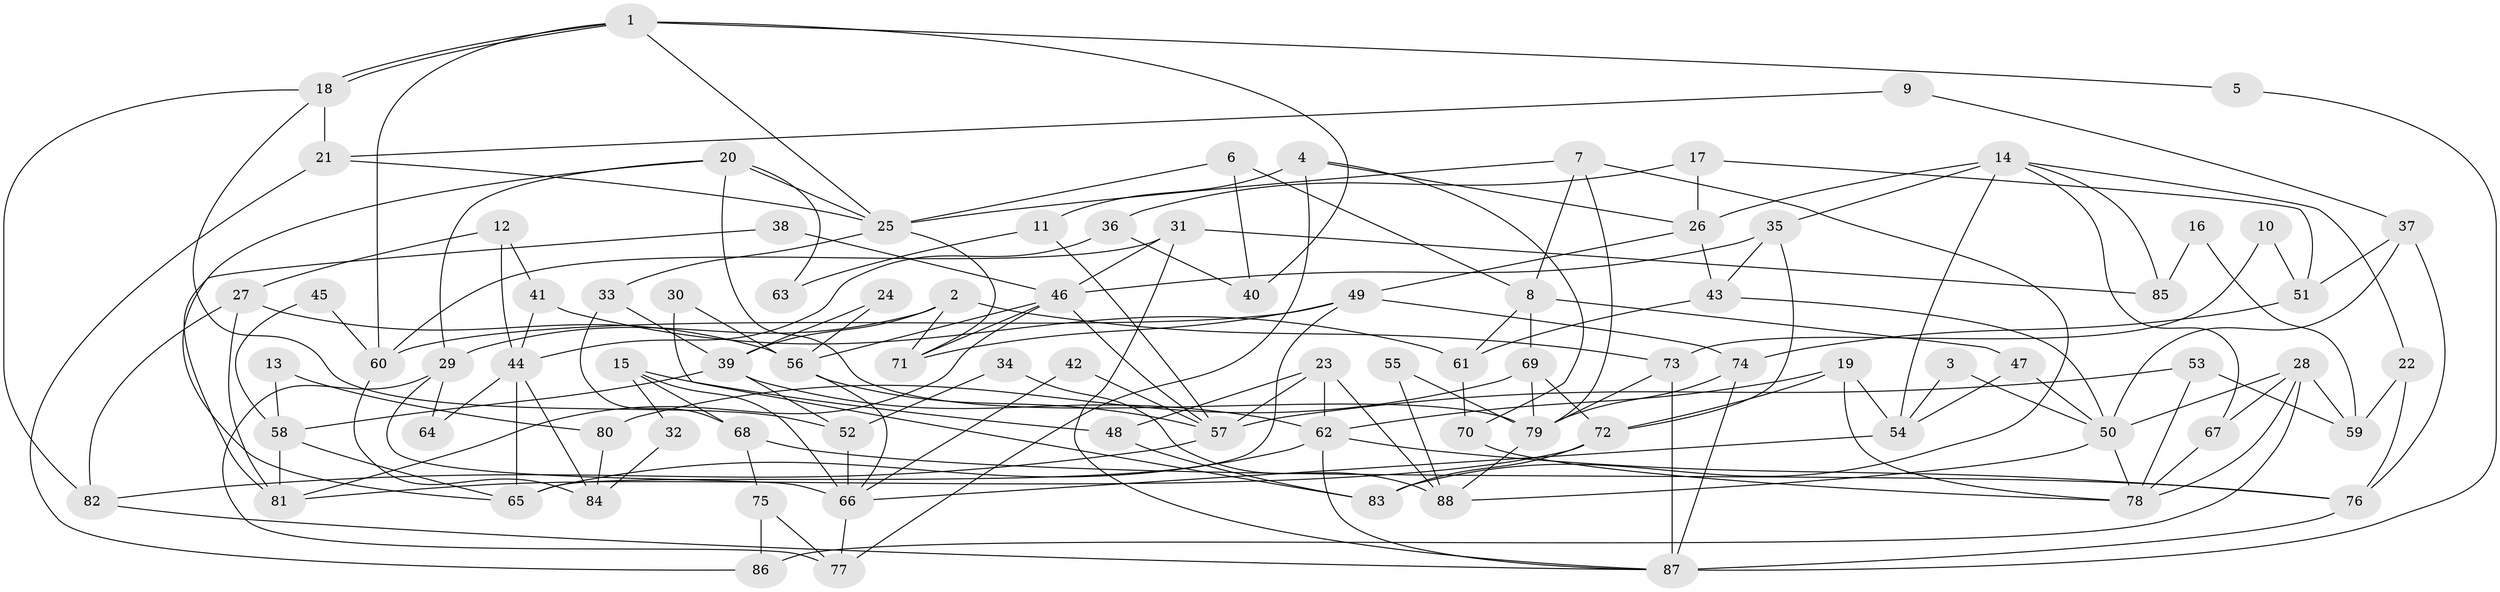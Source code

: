 // Generated by graph-tools (version 1.1) at 2025/50/03/09/25 03:50:09]
// undirected, 88 vertices, 176 edges
graph export_dot {
graph [start="1"]
  node [color=gray90,style=filled];
  1;
  2;
  3;
  4;
  5;
  6;
  7;
  8;
  9;
  10;
  11;
  12;
  13;
  14;
  15;
  16;
  17;
  18;
  19;
  20;
  21;
  22;
  23;
  24;
  25;
  26;
  27;
  28;
  29;
  30;
  31;
  32;
  33;
  34;
  35;
  36;
  37;
  38;
  39;
  40;
  41;
  42;
  43;
  44;
  45;
  46;
  47;
  48;
  49;
  50;
  51;
  52;
  53;
  54;
  55;
  56;
  57;
  58;
  59;
  60;
  61;
  62;
  63;
  64;
  65;
  66;
  67;
  68;
  69;
  70;
  71;
  72;
  73;
  74;
  75;
  76;
  77;
  78;
  79;
  80;
  81;
  82;
  83;
  84;
  85;
  86;
  87;
  88;
  1 -- 18;
  1 -- 18;
  1 -- 60;
  1 -- 5;
  1 -- 25;
  1 -- 40;
  2 -- 71;
  2 -- 73;
  2 -- 29;
  2 -- 39;
  3 -- 50;
  3 -- 54;
  4 -- 26;
  4 -- 77;
  4 -- 11;
  4 -- 70;
  5 -- 87;
  6 -- 8;
  6 -- 25;
  6 -- 40;
  7 -- 8;
  7 -- 25;
  7 -- 79;
  7 -- 83;
  8 -- 61;
  8 -- 69;
  8 -- 47;
  9 -- 37;
  9 -- 21;
  10 -- 51;
  10 -- 73;
  11 -- 57;
  11 -- 63;
  12 -- 41;
  12 -- 27;
  12 -- 44;
  13 -- 80;
  13 -- 58;
  14 -- 54;
  14 -- 35;
  14 -- 22;
  14 -- 26;
  14 -- 67;
  14 -- 85;
  15 -- 66;
  15 -- 48;
  15 -- 32;
  15 -- 68;
  16 -- 59;
  16 -- 85;
  17 -- 36;
  17 -- 51;
  17 -- 26;
  18 -- 52;
  18 -- 21;
  18 -- 82;
  19 -- 54;
  19 -- 72;
  19 -- 62;
  19 -- 78;
  20 -- 65;
  20 -- 25;
  20 -- 29;
  20 -- 63;
  20 -- 79;
  21 -- 25;
  21 -- 86;
  22 -- 59;
  22 -- 76;
  23 -- 62;
  23 -- 57;
  23 -- 48;
  23 -- 88;
  24 -- 39;
  24 -- 56;
  25 -- 33;
  25 -- 71;
  26 -- 43;
  26 -- 49;
  27 -- 81;
  27 -- 56;
  27 -- 82;
  28 -- 67;
  28 -- 78;
  28 -- 50;
  28 -- 59;
  28 -- 86;
  29 -- 64;
  29 -- 66;
  29 -- 77;
  30 -- 56;
  30 -- 83;
  31 -- 87;
  31 -- 46;
  31 -- 60;
  31 -- 85;
  32 -- 84;
  33 -- 68;
  33 -- 39;
  34 -- 52;
  34 -- 88;
  35 -- 43;
  35 -- 46;
  35 -- 72;
  36 -- 44;
  36 -- 40;
  37 -- 50;
  37 -- 76;
  37 -- 51;
  38 -- 81;
  38 -- 46;
  39 -- 62;
  39 -- 52;
  39 -- 58;
  41 -- 44;
  41 -- 61;
  42 -- 57;
  42 -- 66;
  43 -- 50;
  43 -- 61;
  44 -- 65;
  44 -- 64;
  44 -- 84;
  45 -- 60;
  45 -- 58;
  46 -- 57;
  46 -- 71;
  46 -- 56;
  46 -- 81;
  47 -- 50;
  47 -- 54;
  48 -- 83;
  49 -- 74;
  49 -- 60;
  49 -- 65;
  49 -- 71;
  50 -- 88;
  50 -- 78;
  51 -- 74;
  52 -- 66;
  53 -- 57;
  53 -- 78;
  53 -- 59;
  54 -- 66;
  55 -- 79;
  55 -- 88;
  56 -- 66;
  56 -- 57;
  57 -- 82;
  58 -- 65;
  58 -- 81;
  60 -- 84;
  61 -- 70;
  62 -- 87;
  62 -- 65;
  62 -- 76;
  66 -- 77;
  67 -- 78;
  68 -- 76;
  68 -- 75;
  69 -- 72;
  69 -- 79;
  69 -- 80;
  70 -- 78;
  72 -- 81;
  72 -- 83;
  73 -- 79;
  73 -- 87;
  74 -- 87;
  74 -- 79;
  75 -- 86;
  75 -- 77;
  76 -- 87;
  79 -- 88;
  80 -- 84;
  82 -- 87;
}
